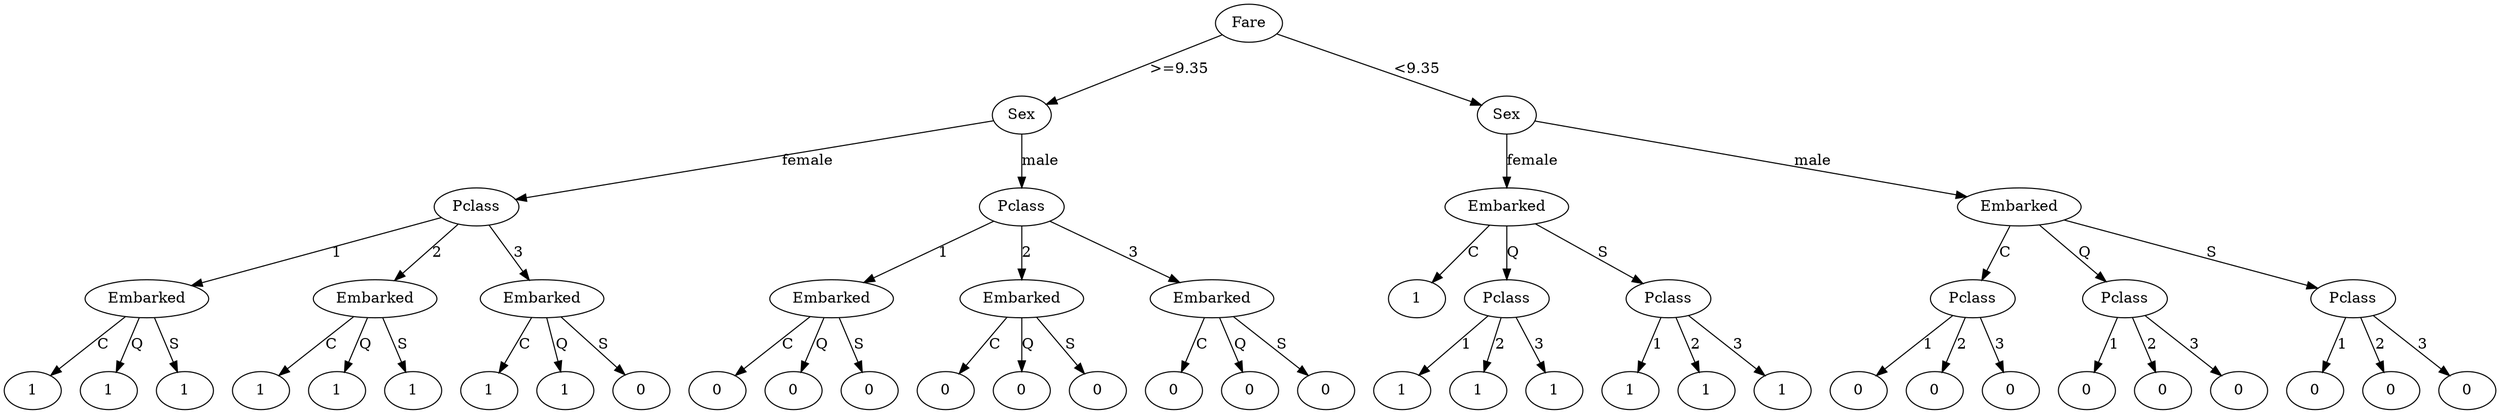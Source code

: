 // Decision Tree
digraph {
	99 [label=Fare]
	98 [label=Sex]
	99 -> 98 [label=">=9.35"]
	97 [label=Pclass]
	98 -> 97 [label=female]
	96 [label=Embarked]
	97 -> 96 [label=1]
	95 [label=1]
	96 -> 95 [label=C]
	94 [label=1]
	96 -> 94 [label=Q]
	93 [label=1]
	96 -> 93 [label=S]
	92 [label=Embarked]
	97 -> 92 [label=2]
	91 [label=1]
	92 -> 91 [label=C]
	90 [label=1]
	92 -> 90 [label=Q]
	89 [label=1]
	92 -> 89 [label=S]
	88 [label=Embarked]
	97 -> 88 [label=3]
	87 [label=1]
	88 -> 87 [label=C]
	86 [label=1]
	88 -> 86 [label=Q]
	85 [label=0]
	88 -> 85 [label=S]
	84 [label=Pclass]
	98 -> 84 [label=male]
	83 [label=Embarked]
	84 -> 83 [label=1]
	82 [label=0]
	83 -> 82 [label=C]
	81 [label=0]
	83 -> 81 [label=Q]
	80 [label=0]
	83 -> 80 [label=S]
	79 [label=Embarked]
	84 -> 79 [label=2]
	78 [label=0]
	79 -> 78 [label=C]
	77 [label=0]
	79 -> 77 [label=Q]
	76 [label=0]
	79 -> 76 [label=S]
	75 [label=Embarked]
	84 -> 75 [label=3]
	74 [label=0]
	75 -> 74 [label=C]
	73 [label=0]
	75 -> 73 [label=Q]
	72 [label=0]
	75 -> 72 [label=S]
	71 [label=Sex]
	99 -> 71 [label="<9.35"]
	70 [label=Embarked]
	71 -> 70 [label=female]
	69 [label=1]
	70 -> 69 [label=C]
	68 [label=Pclass]
	70 -> 68 [label=Q]
	67 [label=1]
	68 -> 67 [label=1]
	66 [label=1]
	68 -> 66 [label=2]
	65 [label=1]
	68 -> 65 [label=3]
	64 [label=Pclass]
	70 -> 64 [label=S]
	63 [label=1]
	64 -> 63 [label=1]
	62 [label=1]
	64 -> 62 [label=2]
	61 [label=1]
	64 -> 61 [label=3]
	60 [label=Embarked]
	71 -> 60 [label=male]
	59 [label=Pclass]
	60 -> 59 [label=C]
	58 [label=0]
	59 -> 58 [label=1]
	57 [label=0]
	59 -> 57 [label=2]
	56 [label=0]
	59 -> 56 [label=3]
	55 [label=Pclass]
	60 -> 55 [label=Q]
	54 [label=0]
	55 -> 54 [label=1]
	53 [label=0]
	55 -> 53 [label=2]
	52 [label=0]
	55 -> 52 [label=3]
	51 [label=Pclass]
	60 -> 51 [label=S]
	50 [label=0]
	51 -> 50 [label=1]
	49 [label=0]
	51 -> 49 [label=2]
	48 [label=0]
	51 -> 48 [label=3]
}
